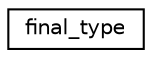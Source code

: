 digraph "Graphical Class Hierarchy"
{
  edge [fontname="Helvetica",fontsize="10",labelfontname="Helvetica",labelfontsize="10"];
  node [fontname="Helvetica",fontsize="10",shape=record];
  rankdir="LR";
  Node0 [label="final_type",height=0.2,width=0.4,color="black", fillcolor="white", style="filled",URL="$structfinal__type.html"];
}
